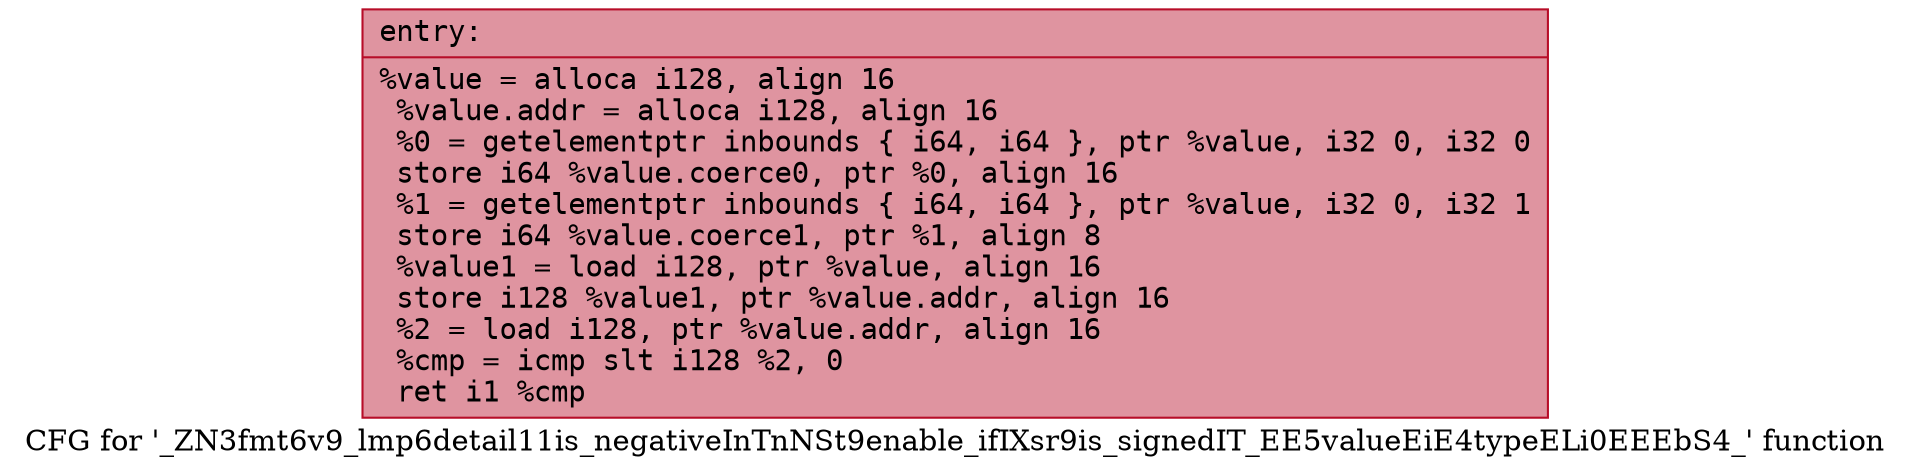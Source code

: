 digraph "CFG for '_ZN3fmt6v9_lmp6detail11is_negativeInTnNSt9enable_ifIXsr9is_signedIT_EE5valueEiE4typeELi0EEEbS4_' function" {
	label="CFG for '_ZN3fmt6v9_lmp6detail11is_negativeInTnNSt9enable_ifIXsr9is_signedIT_EE5valueEiE4typeELi0EEEbS4_' function";

	Node0x556bfeb28b90 [shape=record,color="#b70d28ff", style=filled, fillcolor="#b70d2870" fontname="Courier",label="{entry:\l|  %value = alloca i128, align 16\l  %value.addr = alloca i128, align 16\l  %0 = getelementptr inbounds \{ i64, i64 \}, ptr %value, i32 0, i32 0\l  store i64 %value.coerce0, ptr %0, align 16\l  %1 = getelementptr inbounds \{ i64, i64 \}, ptr %value, i32 0, i32 1\l  store i64 %value.coerce1, ptr %1, align 8\l  %value1 = load i128, ptr %value, align 16\l  store i128 %value1, ptr %value.addr, align 16\l  %2 = load i128, ptr %value.addr, align 16\l  %cmp = icmp slt i128 %2, 0\l  ret i1 %cmp\l}"];
}
